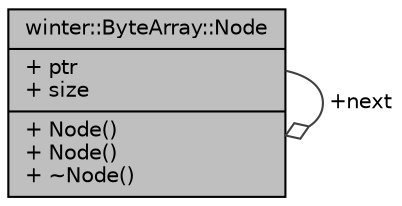 digraph "winter::ByteArray::Node"
{
 // LATEX_PDF_SIZE
  edge [fontname="Helvetica",fontsize="10",labelfontname="Helvetica",labelfontsize="10"];
  node [fontname="Helvetica",fontsize="10",shape=record];
  Node1 [label="{winter::ByteArray::Node\n|+ ptr\l+ size\l|+ Node()\l+ Node()\l+ ~Node()\l}",height=0.2,width=0.4,color="black", fillcolor="grey75", style="filled", fontcolor="black",tooltip="ByteArray的存储节点"];
  Node1 -> Node1 [color="grey25",fontsize="10",style="solid",label=" +next" ,arrowhead="odiamond",fontname="Helvetica"];
}
